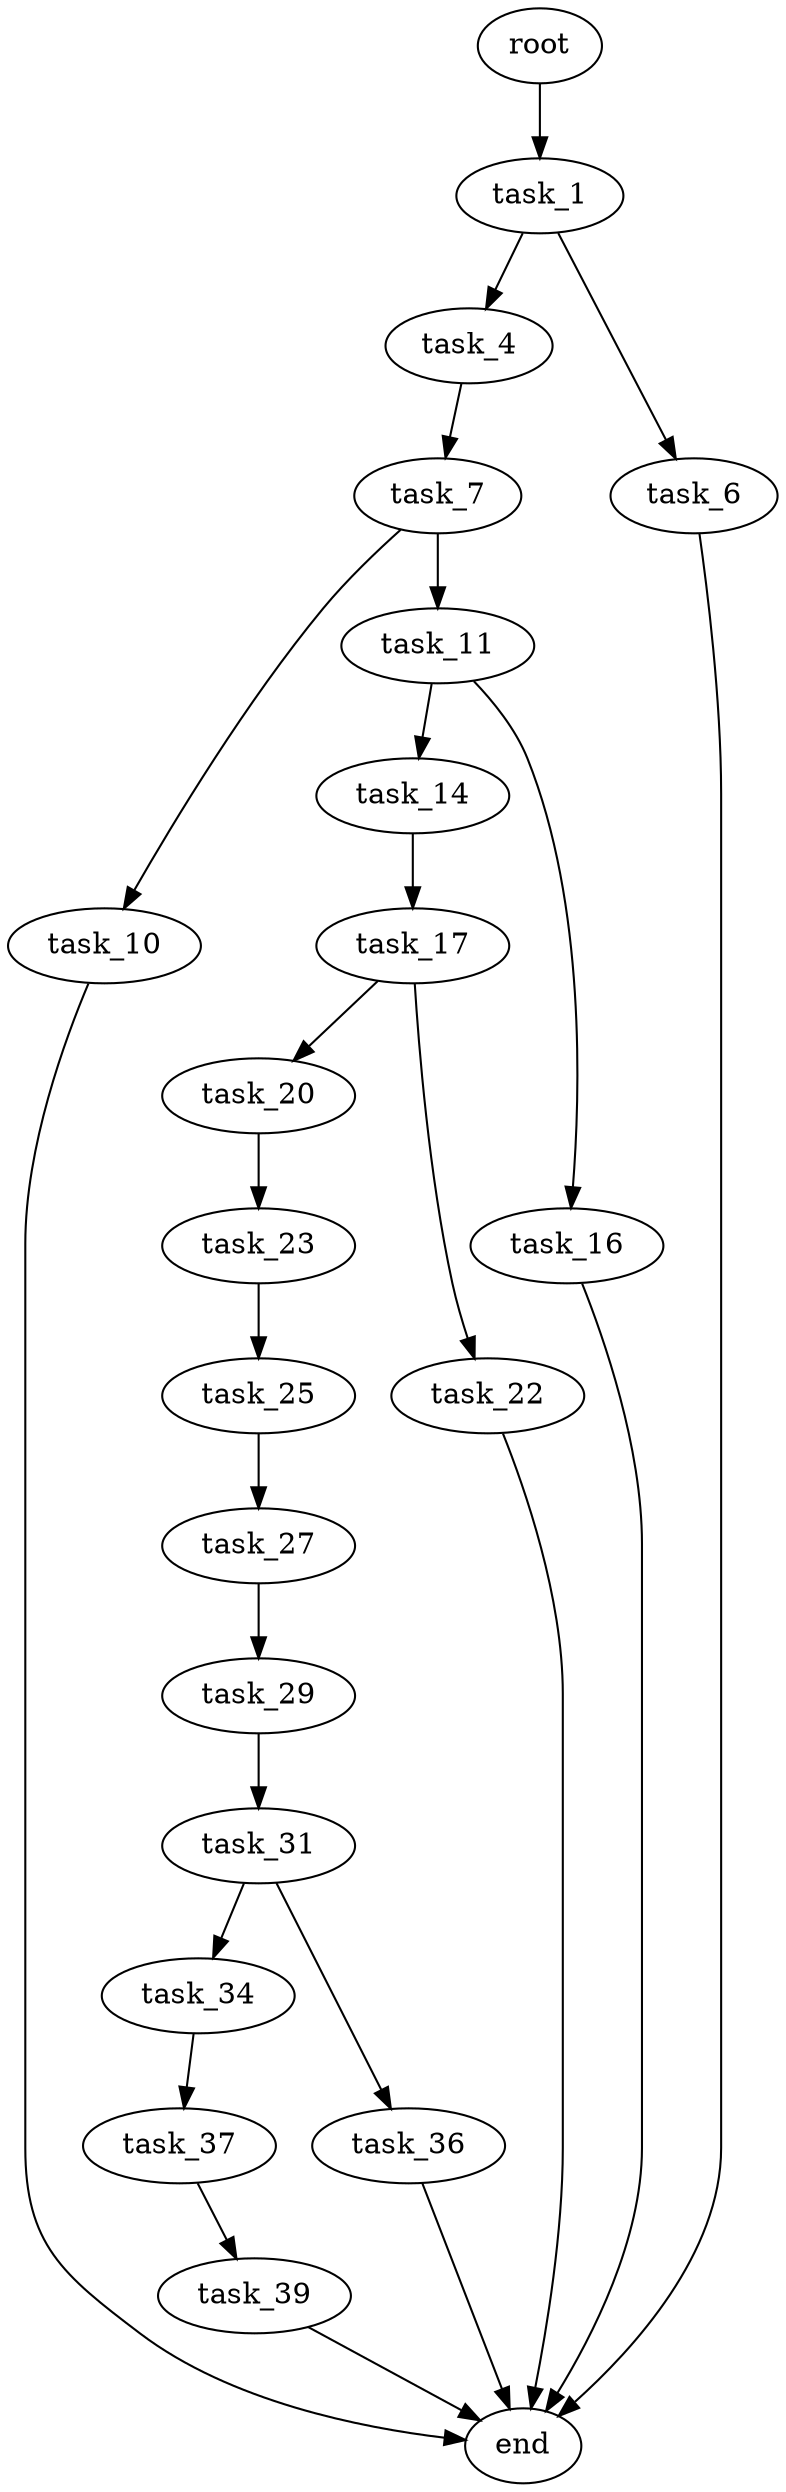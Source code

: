 digraph G {
  root [size="0.000000"];
  task_1 [size="1649289681.000000"];
  task_4 [size="571845603225.000000"];
  task_6 [size="1226923578.000000"];
  task_7 [size="549755813888.000000"];
  end [size="0.000000"];
  task_10 [size="91549949045.000000"];
  task_11 [size="32799504859.000000"];
  task_14 [size="837874994973.000000"];
  task_16 [size="693057457291.000000"];
  task_17 [size="3785202834.000000"];
  task_20 [size="113949129583.000000"];
  task_22 [size="782757789696.000000"];
  task_23 [size="282013099576.000000"];
  task_25 [size="812758342500.000000"];
  task_27 [size="549755813888.000000"];
  task_29 [size="782757789696.000000"];
  task_31 [size="1074677866909.000000"];
  task_34 [size="4407955161.000000"];
  task_36 [size="1073741824000.000000"];
  task_37 [size="782757789696.000000"];
  task_39 [size="21079067393.000000"];

  root -> task_1 [size="1.000000"];
  task_1 -> task_4 [size="33554432.000000"];
  task_1 -> task_6 [size="33554432.000000"];
  task_4 -> task_7 [size="411041792.000000"];
  task_6 -> end [size="1.000000"];
  task_7 -> task_10 [size="536870912.000000"];
  task_7 -> task_11 [size="536870912.000000"];
  task_10 -> end [size="1.000000"];
  task_11 -> task_14 [size="33554432.000000"];
  task_11 -> task_16 [size="33554432.000000"];
  task_14 -> task_17 [size="679477248.000000"];
  task_16 -> end [size="1.000000"];
  task_17 -> task_20 [size="301989888.000000"];
  task_17 -> task_22 [size="301989888.000000"];
  task_20 -> task_23 [size="301989888.000000"];
  task_22 -> end [size="1.000000"];
  task_23 -> task_25 [size="209715200.000000"];
  task_25 -> task_27 [size="536870912.000000"];
  task_27 -> task_29 [size="536870912.000000"];
  task_29 -> task_31 [size="679477248.000000"];
  task_31 -> task_34 [size="679477248.000000"];
  task_31 -> task_36 [size="679477248.000000"];
  task_34 -> task_37 [size="134217728.000000"];
  task_36 -> end [size="1.000000"];
  task_37 -> task_39 [size="679477248.000000"];
  task_39 -> end [size="1.000000"];
}
